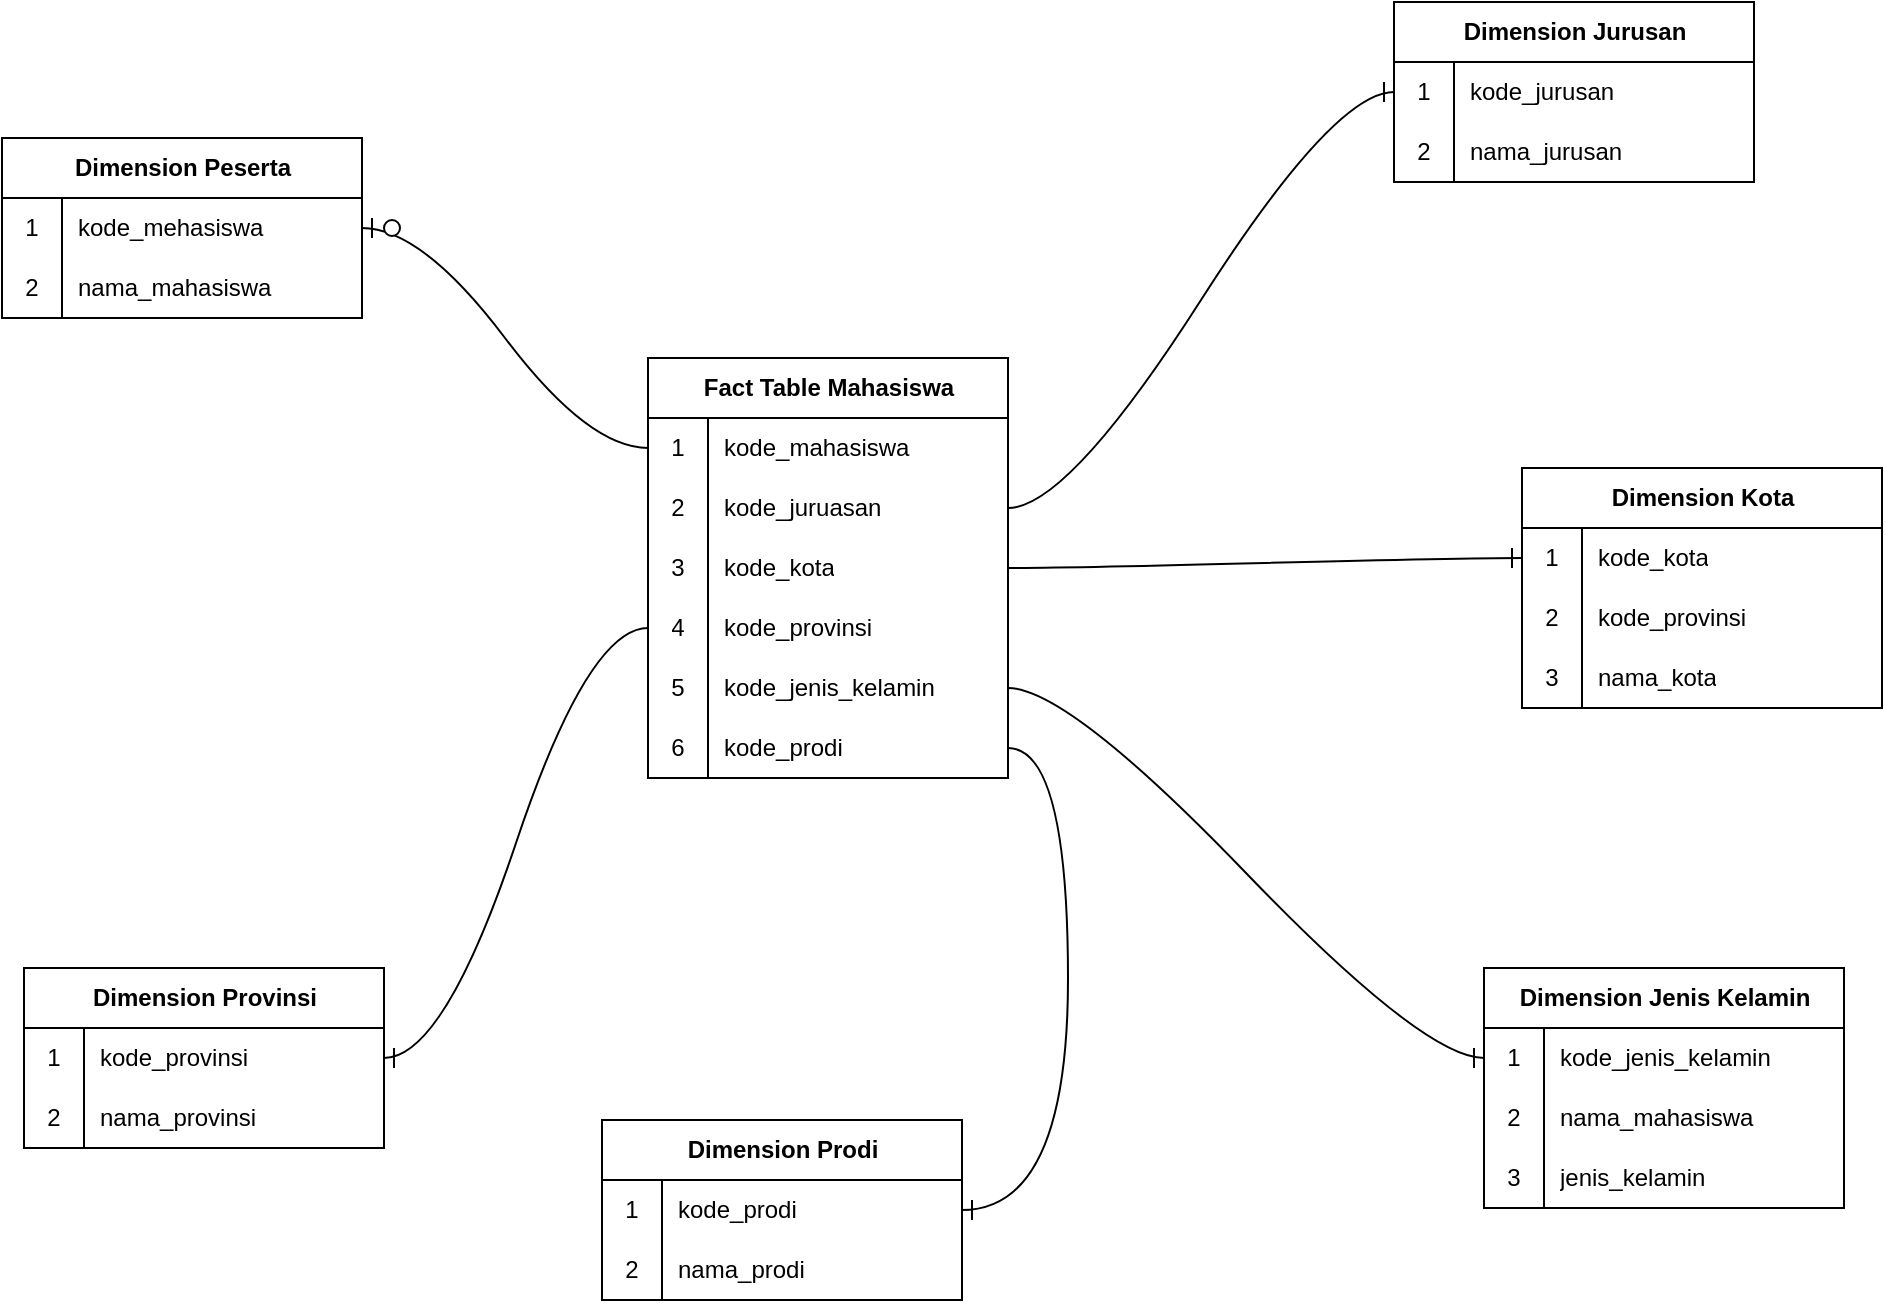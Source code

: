 <mxfile version="24.0.2" type="github">
  <diagram name="Halaman-1" id="vO9BqqNtQ4W0n74wTYUk">
    <mxGraphModel dx="1723" dy="1570" grid="0" gridSize="10" guides="1" tooltips="1" connect="1" arrows="1" fold="1" page="0" pageScale="1" pageWidth="827" pageHeight="1169" math="0" shadow="0">
      <root>
        <mxCell id="0" />
        <mxCell id="1" parent="0" />
        <mxCell id="QiOac8_A1I6r4TmhQLmo-1" value="Fact Table Mahasiswa" style="shape=table;startSize=30;container=1;collapsible=1;childLayout=tableLayout;fixedRows=1;rowLines=0;fontStyle=1;align=center;resizeLast=1;html=1;" vertex="1" parent="1">
          <mxGeometry x="52" y="-371" width="180" height="210" as="geometry" />
        </mxCell>
        <mxCell id="QiOac8_A1I6r4TmhQLmo-5" value="" style="shape=tableRow;horizontal=0;startSize=0;swimlaneHead=0;swimlaneBody=0;fillColor=none;collapsible=0;dropTarget=0;points=[[0,0.5],[1,0.5]];portConstraint=eastwest;top=0;left=0;right=0;bottom=0;" vertex="1" parent="QiOac8_A1I6r4TmhQLmo-1">
          <mxGeometry y="30" width="180" height="30" as="geometry" />
        </mxCell>
        <mxCell id="QiOac8_A1I6r4TmhQLmo-6" value="1" style="shape=partialRectangle;connectable=0;fillColor=none;top=0;left=0;bottom=0;right=0;editable=1;overflow=hidden;whiteSpace=wrap;html=1;" vertex="1" parent="QiOac8_A1I6r4TmhQLmo-5">
          <mxGeometry width="30" height="30" as="geometry">
            <mxRectangle width="30" height="30" as="alternateBounds" />
          </mxGeometry>
        </mxCell>
        <mxCell id="QiOac8_A1I6r4TmhQLmo-7" value="kode_mahasiswa" style="shape=partialRectangle;connectable=0;fillColor=none;top=0;left=0;bottom=0;right=0;align=left;spacingLeft=6;overflow=hidden;whiteSpace=wrap;html=1;" vertex="1" parent="QiOac8_A1I6r4TmhQLmo-5">
          <mxGeometry x="30" width="150" height="30" as="geometry">
            <mxRectangle width="150" height="30" as="alternateBounds" />
          </mxGeometry>
        </mxCell>
        <mxCell id="QiOac8_A1I6r4TmhQLmo-8" value="" style="shape=tableRow;horizontal=0;startSize=0;swimlaneHead=0;swimlaneBody=0;fillColor=none;collapsible=0;dropTarget=0;points=[[0,0.5],[1,0.5]];portConstraint=eastwest;top=0;left=0;right=0;bottom=0;" vertex="1" parent="QiOac8_A1I6r4TmhQLmo-1">
          <mxGeometry y="60" width="180" height="30" as="geometry" />
        </mxCell>
        <mxCell id="QiOac8_A1I6r4TmhQLmo-9" value="2" style="shape=partialRectangle;connectable=0;fillColor=none;top=0;left=0;bottom=0;right=0;editable=1;overflow=hidden;whiteSpace=wrap;html=1;" vertex="1" parent="QiOac8_A1I6r4TmhQLmo-8">
          <mxGeometry width="30" height="30" as="geometry">
            <mxRectangle width="30" height="30" as="alternateBounds" />
          </mxGeometry>
        </mxCell>
        <mxCell id="QiOac8_A1I6r4TmhQLmo-10" value="kode_juruasan" style="shape=partialRectangle;connectable=0;fillColor=none;top=0;left=0;bottom=0;right=0;align=left;spacingLeft=6;overflow=hidden;whiteSpace=wrap;html=1;" vertex="1" parent="QiOac8_A1I6r4TmhQLmo-8">
          <mxGeometry x="30" width="150" height="30" as="geometry">
            <mxRectangle width="150" height="30" as="alternateBounds" />
          </mxGeometry>
        </mxCell>
        <mxCell id="QiOac8_A1I6r4TmhQLmo-11" value="" style="shape=tableRow;horizontal=0;startSize=0;swimlaneHead=0;swimlaneBody=0;fillColor=none;collapsible=0;dropTarget=0;points=[[0,0.5],[1,0.5]];portConstraint=eastwest;top=0;left=0;right=0;bottom=0;" vertex="1" parent="QiOac8_A1I6r4TmhQLmo-1">
          <mxGeometry y="90" width="180" height="30" as="geometry" />
        </mxCell>
        <mxCell id="QiOac8_A1I6r4TmhQLmo-12" value="3" style="shape=partialRectangle;connectable=0;fillColor=none;top=0;left=0;bottom=0;right=0;editable=1;overflow=hidden;whiteSpace=wrap;html=1;" vertex="1" parent="QiOac8_A1I6r4TmhQLmo-11">
          <mxGeometry width="30" height="30" as="geometry">
            <mxRectangle width="30" height="30" as="alternateBounds" />
          </mxGeometry>
        </mxCell>
        <mxCell id="QiOac8_A1I6r4TmhQLmo-13" value="kode_kota" style="shape=partialRectangle;connectable=0;fillColor=none;top=0;left=0;bottom=0;right=0;align=left;spacingLeft=6;overflow=hidden;whiteSpace=wrap;html=1;" vertex="1" parent="QiOac8_A1I6r4TmhQLmo-11">
          <mxGeometry x="30" width="150" height="30" as="geometry">
            <mxRectangle width="150" height="30" as="alternateBounds" />
          </mxGeometry>
        </mxCell>
        <mxCell id="QiOac8_A1I6r4TmhQLmo-17" style="shape=tableRow;horizontal=0;startSize=0;swimlaneHead=0;swimlaneBody=0;fillColor=none;collapsible=0;dropTarget=0;points=[[0,0.5],[1,0.5]];portConstraint=eastwest;top=0;left=0;right=0;bottom=0;" vertex="1" parent="QiOac8_A1I6r4TmhQLmo-1">
          <mxGeometry y="120" width="180" height="30" as="geometry" />
        </mxCell>
        <mxCell id="QiOac8_A1I6r4TmhQLmo-18" value="4" style="shape=partialRectangle;connectable=0;fillColor=none;top=0;left=0;bottom=0;right=0;editable=1;overflow=hidden;whiteSpace=wrap;html=1;" vertex="1" parent="QiOac8_A1I6r4TmhQLmo-17">
          <mxGeometry width="30" height="30" as="geometry">
            <mxRectangle width="30" height="30" as="alternateBounds" />
          </mxGeometry>
        </mxCell>
        <mxCell id="QiOac8_A1I6r4TmhQLmo-19" value="kode_provinsi" style="shape=partialRectangle;connectable=0;fillColor=none;top=0;left=0;bottom=0;right=0;align=left;spacingLeft=6;overflow=hidden;whiteSpace=wrap;html=1;" vertex="1" parent="QiOac8_A1I6r4TmhQLmo-17">
          <mxGeometry x="30" width="150" height="30" as="geometry">
            <mxRectangle width="150" height="30" as="alternateBounds" />
          </mxGeometry>
        </mxCell>
        <mxCell id="QiOac8_A1I6r4TmhQLmo-23" style="shape=tableRow;horizontal=0;startSize=0;swimlaneHead=0;swimlaneBody=0;fillColor=none;collapsible=0;dropTarget=0;points=[[0,0.5],[1,0.5]];portConstraint=eastwest;top=0;left=0;right=0;bottom=0;" vertex="1" parent="QiOac8_A1I6r4TmhQLmo-1">
          <mxGeometry y="150" width="180" height="30" as="geometry" />
        </mxCell>
        <mxCell id="QiOac8_A1I6r4TmhQLmo-24" value="5" style="shape=partialRectangle;connectable=0;fillColor=none;top=0;left=0;bottom=0;right=0;editable=1;overflow=hidden;whiteSpace=wrap;html=1;" vertex="1" parent="QiOac8_A1I6r4TmhQLmo-23">
          <mxGeometry width="30" height="30" as="geometry">
            <mxRectangle width="30" height="30" as="alternateBounds" />
          </mxGeometry>
        </mxCell>
        <mxCell id="QiOac8_A1I6r4TmhQLmo-25" value="kode_jenis_kelamin" style="shape=partialRectangle;connectable=0;fillColor=none;top=0;left=0;bottom=0;right=0;align=left;spacingLeft=6;overflow=hidden;whiteSpace=wrap;html=1;" vertex="1" parent="QiOac8_A1I6r4TmhQLmo-23">
          <mxGeometry x="30" width="150" height="30" as="geometry">
            <mxRectangle width="150" height="30" as="alternateBounds" />
          </mxGeometry>
        </mxCell>
        <mxCell id="QiOac8_A1I6r4TmhQLmo-20" style="shape=tableRow;horizontal=0;startSize=0;swimlaneHead=0;swimlaneBody=0;fillColor=none;collapsible=0;dropTarget=0;points=[[0,0.5],[1,0.5]];portConstraint=eastwest;top=0;left=0;right=0;bottom=0;" vertex="1" parent="QiOac8_A1I6r4TmhQLmo-1">
          <mxGeometry y="180" width="180" height="30" as="geometry" />
        </mxCell>
        <mxCell id="QiOac8_A1I6r4TmhQLmo-21" value="6" style="shape=partialRectangle;connectable=0;fillColor=none;top=0;left=0;bottom=0;right=0;editable=1;overflow=hidden;whiteSpace=wrap;html=1;" vertex="1" parent="QiOac8_A1I6r4TmhQLmo-20">
          <mxGeometry width="30" height="30" as="geometry">
            <mxRectangle width="30" height="30" as="alternateBounds" />
          </mxGeometry>
        </mxCell>
        <mxCell id="QiOac8_A1I6r4TmhQLmo-22" value="kode_prodi" style="shape=partialRectangle;connectable=0;fillColor=none;top=0;left=0;bottom=0;right=0;align=left;spacingLeft=6;overflow=hidden;whiteSpace=wrap;html=1;" vertex="1" parent="QiOac8_A1I6r4TmhQLmo-20">
          <mxGeometry x="30" width="150" height="30" as="geometry">
            <mxRectangle width="150" height="30" as="alternateBounds" />
          </mxGeometry>
        </mxCell>
        <mxCell id="QiOac8_A1I6r4TmhQLmo-26" value="Dimension Peserta" style="shape=table;startSize=30;container=1;collapsible=1;childLayout=tableLayout;fixedRows=1;rowLines=0;fontStyle=1;align=center;resizeLast=1;html=1;" vertex="1" parent="1">
          <mxGeometry x="-271" y="-481" width="180" height="90" as="geometry" />
        </mxCell>
        <mxCell id="QiOac8_A1I6r4TmhQLmo-30" value="" style="shape=tableRow;horizontal=0;startSize=0;swimlaneHead=0;swimlaneBody=0;fillColor=none;collapsible=0;dropTarget=0;points=[[0,0.5],[1,0.5]];portConstraint=eastwest;top=0;left=0;right=0;bottom=0;" vertex="1" parent="QiOac8_A1I6r4TmhQLmo-26">
          <mxGeometry y="30" width="180" height="30" as="geometry" />
        </mxCell>
        <mxCell id="QiOac8_A1I6r4TmhQLmo-31" value="1" style="shape=partialRectangle;connectable=0;fillColor=none;top=0;left=0;bottom=0;right=0;editable=1;overflow=hidden;whiteSpace=wrap;html=1;" vertex="1" parent="QiOac8_A1I6r4TmhQLmo-30">
          <mxGeometry width="30" height="30" as="geometry">
            <mxRectangle width="30" height="30" as="alternateBounds" />
          </mxGeometry>
        </mxCell>
        <mxCell id="QiOac8_A1I6r4TmhQLmo-32" value="kode_mehasiswa" style="shape=partialRectangle;connectable=0;fillColor=none;top=0;left=0;bottom=0;right=0;align=left;spacingLeft=6;overflow=hidden;whiteSpace=wrap;html=1;" vertex="1" parent="QiOac8_A1I6r4TmhQLmo-30">
          <mxGeometry x="30" width="150" height="30" as="geometry">
            <mxRectangle width="150" height="30" as="alternateBounds" />
          </mxGeometry>
        </mxCell>
        <mxCell id="QiOac8_A1I6r4TmhQLmo-33" value="" style="shape=tableRow;horizontal=0;startSize=0;swimlaneHead=0;swimlaneBody=0;fillColor=none;collapsible=0;dropTarget=0;points=[[0,0.5],[1,0.5]];portConstraint=eastwest;top=0;left=0;right=0;bottom=0;" vertex="1" parent="QiOac8_A1I6r4TmhQLmo-26">
          <mxGeometry y="60" width="180" height="30" as="geometry" />
        </mxCell>
        <mxCell id="QiOac8_A1I6r4TmhQLmo-34" value="2" style="shape=partialRectangle;connectable=0;fillColor=none;top=0;left=0;bottom=0;right=0;editable=1;overflow=hidden;whiteSpace=wrap;html=1;" vertex="1" parent="QiOac8_A1I6r4TmhQLmo-33">
          <mxGeometry width="30" height="30" as="geometry">
            <mxRectangle width="30" height="30" as="alternateBounds" />
          </mxGeometry>
        </mxCell>
        <mxCell id="QiOac8_A1I6r4TmhQLmo-35" value="nama_mahasiswa" style="shape=partialRectangle;connectable=0;fillColor=none;top=0;left=0;bottom=0;right=0;align=left;spacingLeft=6;overflow=hidden;whiteSpace=wrap;html=1;" vertex="1" parent="QiOac8_A1I6r4TmhQLmo-33">
          <mxGeometry x="30" width="150" height="30" as="geometry">
            <mxRectangle width="150" height="30" as="alternateBounds" />
          </mxGeometry>
        </mxCell>
        <mxCell id="QiOac8_A1I6r4TmhQLmo-39" value="Dimension Jurusan" style="shape=table;startSize=30;container=1;collapsible=1;childLayout=tableLayout;fixedRows=1;rowLines=0;fontStyle=1;align=center;resizeLast=1;html=1;" vertex="1" parent="1">
          <mxGeometry x="425" y="-549" width="180" height="90" as="geometry" />
        </mxCell>
        <mxCell id="QiOac8_A1I6r4TmhQLmo-40" value="" style="shape=tableRow;horizontal=0;startSize=0;swimlaneHead=0;swimlaneBody=0;fillColor=none;collapsible=0;dropTarget=0;points=[[0,0.5],[1,0.5]];portConstraint=eastwest;top=0;left=0;right=0;bottom=0;" vertex="1" parent="QiOac8_A1I6r4TmhQLmo-39">
          <mxGeometry y="30" width="180" height="30" as="geometry" />
        </mxCell>
        <mxCell id="QiOac8_A1I6r4TmhQLmo-41" value="1" style="shape=partialRectangle;connectable=0;fillColor=none;top=0;left=0;bottom=0;right=0;editable=1;overflow=hidden;whiteSpace=wrap;html=1;" vertex="1" parent="QiOac8_A1I6r4TmhQLmo-40">
          <mxGeometry width="30" height="30" as="geometry">
            <mxRectangle width="30" height="30" as="alternateBounds" />
          </mxGeometry>
        </mxCell>
        <mxCell id="QiOac8_A1I6r4TmhQLmo-42" value="kode_jurusan" style="shape=partialRectangle;connectable=0;fillColor=none;top=0;left=0;bottom=0;right=0;align=left;spacingLeft=6;overflow=hidden;whiteSpace=wrap;html=1;" vertex="1" parent="QiOac8_A1I6r4TmhQLmo-40">
          <mxGeometry x="30" width="150" height="30" as="geometry">
            <mxRectangle width="150" height="30" as="alternateBounds" />
          </mxGeometry>
        </mxCell>
        <mxCell id="QiOac8_A1I6r4TmhQLmo-43" value="" style="shape=tableRow;horizontal=0;startSize=0;swimlaneHead=0;swimlaneBody=0;fillColor=none;collapsible=0;dropTarget=0;points=[[0,0.5],[1,0.5]];portConstraint=eastwest;top=0;left=0;right=0;bottom=0;" vertex="1" parent="QiOac8_A1I6r4TmhQLmo-39">
          <mxGeometry y="60" width="180" height="30" as="geometry" />
        </mxCell>
        <mxCell id="QiOac8_A1I6r4TmhQLmo-44" value="2" style="shape=partialRectangle;connectable=0;fillColor=none;top=0;left=0;bottom=0;right=0;editable=1;overflow=hidden;whiteSpace=wrap;html=1;" vertex="1" parent="QiOac8_A1I6r4TmhQLmo-43">
          <mxGeometry width="30" height="30" as="geometry">
            <mxRectangle width="30" height="30" as="alternateBounds" />
          </mxGeometry>
        </mxCell>
        <mxCell id="QiOac8_A1I6r4TmhQLmo-45" value="nama_jurusan" style="shape=partialRectangle;connectable=0;fillColor=none;top=0;left=0;bottom=0;right=0;align=left;spacingLeft=6;overflow=hidden;whiteSpace=wrap;html=1;" vertex="1" parent="QiOac8_A1I6r4TmhQLmo-43">
          <mxGeometry x="30" width="150" height="30" as="geometry">
            <mxRectangle width="150" height="30" as="alternateBounds" />
          </mxGeometry>
        </mxCell>
        <mxCell id="QiOac8_A1I6r4TmhQLmo-46" value="Dimension Kota" style="shape=table;startSize=30;container=1;collapsible=1;childLayout=tableLayout;fixedRows=1;rowLines=0;fontStyle=1;align=center;resizeLast=1;html=1;" vertex="1" parent="1">
          <mxGeometry x="489" y="-316" width="180" height="120" as="geometry" />
        </mxCell>
        <mxCell id="QiOac8_A1I6r4TmhQLmo-47" value="" style="shape=tableRow;horizontal=0;startSize=0;swimlaneHead=0;swimlaneBody=0;fillColor=none;collapsible=0;dropTarget=0;points=[[0,0.5],[1,0.5]];portConstraint=eastwest;top=0;left=0;right=0;bottom=0;" vertex="1" parent="QiOac8_A1I6r4TmhQLmo-46">
          <mxGeometry y="30" width="180" height="30" as="geometry" />
        </mxCell>
        <mxCell id="QiOac8_A1I6r4TmhQLmo-48" value="1" style="shape=partialRectangle;connectable=0;fillColor=none;top=0;left=0;bottom=0;right=0;editable=1;overflow=hidden;whiteSpace=wrap;html=1;" vertex="1" parent="QiOac8_A1I6r4TmhQLmo-47">
          <mxGeometry width="30" height="30" as="geometry">
            <mxRectangle width="30" height="30" as="alternateBounds" />
          </mxGeometry>
        </mxCell>
        <mxCell id="QiOac8_A1I6r4TmhQLmo-49" value="kode_kota" style="shape=partialRectangle;connectable=0;fillColor=none;top=0;left=0;bottom=0;right=0;align=left;spacingLeft=6;overflow=hidden;whiteSpace=wrap;html=1;" vertex="1" parent="QiOac8_A1I6r4TmhQLmo-47">
          <mxGeometry x="30" width="150" height="30" as="geometry">
            <mxRectangle width="150" height="30" as="alternateBounds" />
          </mxGeometry>
        </mxCell>
        <mxCell id="QiOac8_A1I6r4TmhQLmo-50" value="" style="shape=tableRow;horizontal=0;startSize=0;swimlaneHead=0;swimlaneBody=0;fillColor=none;collapsible=0;dropTarget=0;points=[[0,0.5],[1,0.5]];portConstraint=eastwest;top=0;left=0;right=0;bottom=0;" vertex="1" parent="QiOac8_A1I6r4TmhQLmo-46">
          <mxGeometry y="60" width="180" height="30" as="geometry" />
        </mxCell>
        <mxCell id="QiOac8_A1I6r4TmhQLmo-51" value="2" style="shape=partialRectangle;connectable=0;fillColor=none;top=0;left=0;bottom=0;right=0;editable=1;overflow=hidden;whiteSpace=wrap;html=1;" vertex="1" parent="QiOac8_A1I6r4TmhQLmo-50">
          <mxGeometry width="30" height="30" as="geometry">
            <mxRectangle width="30" height="30" as="alternateBounds" />
          </mxGeometry>
        </mxCell>
        <mxCell id="QiOac8_A1I6r4TmhQLmo-52" value="kode_provinsi" style="shape=partialRectangle;connectable=0;fillColor=none;top=0;left=0;bottom=0;right=0;align=left;spacingLeft=6;overflow=hidden;whiteSpace=wrap;html=1;" vertex="1" parent="QiOac8_A1I6r4TmhQLmo-50">
          <mxGeometry x="30" width="150" height="30" as="geometry">
            <mxRectangle width="150" height="30" as="alternateBounds" />
          </mxGeometry>
        </mxCell>
        <mxCell id="QiOac8_A1I6r4TmhQLmo-53" style="shape=tableRow;horizontal=0;startSize=0;swimlaneHead=0;swimlaneBody=0;fillColor=none;collapsible=0;dropTarget=0;points=[[0,0.5],[1,0.5]];portConstraint=eastwest;top=0;left=0;right=0;bottom=0;" vertex="1" parent="QiOac8_A1I6r4TmhQLmo-46">
          <mxGeometry y="90" width="180" height="30" as="geometry" />
        </mxCell>
        <mxCell id="QiOac8_A1I6r4TmhQLmo-54" value="3" style="shape=partialRectangle;connectable=0;fillColor=none;top=0;left=0;bottom=0;right=0;editable=1;overflow=hidden;whiteSpace=wrap;html=1;" vertex="1" parent="QiOac8_A1I6r4TmhQLmo-53">
          <mxGeometry width="30" height="30" as="geometry">
            <mxRectangle width="30" height="30" as="alternateBounds" />
          </mxGeometry>
        </mxCell>
        <mxCell id="QiOac8_A1I6r4TmhQLmo-55" value="nama_kota" style="shape=partialRectangle;connectable=0;fillColor=none;top=0;left=0;bottom=0;right=0;align=left;spacingLeft=6;overflow=hidden;whiteSpace=wrap;html=1;" vertex="1" parent="QiOac8_A1I6r4TmhQLmo-53">
          <mxGeometry x="30" width="150" height="30" as="geometry">
            <mxRectangle width="150" height="30" as="alternateBounds" />
          </mxGeometry>
        </mxCell>
        <mxCell id="QiOac8_A1I6r4TmhQLmo-56" value="Dimension Provinsi" style="shape=table;startSize=30;container=1;collapsible=1;childLayout=tableLayout;fixedRows=1;rowLines=0;fontStyle=1;align=center;resizeLast=1;html=1;" vertex="1" parent="1">
          <mxGeometry x="-260" y="-66" width="180" height="90" as="geometry" />
        </mxCell>
        <mxCell id="QiOac8_A1I6r4TmhQLmo-57" value="" style="shape=tableRow;horizontal=0;startSize=0;swimlaneHead=0;swimlaneBody=0;fillColor=none;collapsible=0;dropTarget=0;points=[[0,0.5],[1,0.5]];portConstraint=eastwest;top=0;left=0;right=0;bottom=0;" vertex="1" parent="QiOac8_A1I6r4TmhQLmo-56">
          <mxGeometry y="30" width="180" height="30" as="geometry" />
        </mxCell>
        <mxCell id="QiOac8_A1I6r4TmhQLmo-58" value="1" style="shape=partialRectangle;connectable=0;fillColor=none;top=0;left=0;bottom=0;right=0;editable=1;overflow=hidden;whiteSpace=wrap;html=1;" vertex="1" parent="QiOac8_A1I6r4TmhQLmo-57">
          <mxGeometry width="30" height="30" as="geometry">
            <mxRectangle width="30" height="30" as="alternateBounds" />
          </mxGeometry>
        </mxCell>
        <mxCell id="QiOac8_A1I6r4TmhQLmo-59" value="kode_provinsi" style="shape=partialRectangle;connectable=0;fillColor=none;top=0;left=0;bottom=0;right=0;align=left;spacingLeft=6;overflow=hidden;whiteSpace=wrap;html=1;" vertex="1" parent="QiOac8_A1I6r4TmhQLmo-57">
          <mxGeometry x="30" width="150" height="30" as="geometry">
            <mxRectangle width="150" height="30" as="alternateBounds" />
          </mxGeometry>
        </mxCell>
        <mxCell id="QiOac8_A1I6r4TmhQLmo-60" value="" style="shape=tableRow;horizontal=0;startSize=0;swimlaneHead=0;swimlaneBody=0;fillColor=none;collapsible=0;dropTarget=0;points=[[0,0.5],[1,0.5]];portConstraint=eastwest;top=0;left=0;right=0;bottom=0;" vertex="1" parent="QiOac8_A1I6r4TmhQLmo-56">
          <mxGeometry y="60" width="180" height="30" as="geometry" />
        </mxCell>
        <mxCell id="QiOac8_A1I6r4TmhQLmo-61" value="2" style="shape=partialRectangle;connectable=0;fillColor=none;top=0;left=0;bottom=0;right=0;editable=1;overflow=hidden;whiteSpace=wrap;html=1;" vertex="1" parent="QiOac8_A1I6r4TmhQLmo-60">
          <mxGeometry width="30" height="30" as="geometry">
            <mxRectangle width="30" height="30" as="alternateBounds" />
          </mxGeometry>
        </mxCell>
        <mxCell id="QiOac8_A1I6r4TmhQLmo-62" value="nama_provinsi" style="shape=partialRectangle;connectable=0;fillColor=none;top=0;left=0;bottom=0;right=0;align=left;spacingLeft=6;overflow=hidden;whiteSpace=wrap;html=1;" vertex="1" parent="QiOac8_A1I6r4TmhQLmo-60">
          <mxGeometry x="30" width="150" height="30" as="geometry">
            <mxRectangle width="150" height="30" as="alternateBounds" />
          </mxGeometry>
        </mxCell>
        <mxCell id="QiOac8_A1I6r4TmhQLmo-63" value="Dimension Jenis Kelamin" style="shape=table;startSize=30;container=1;collapsible=1;childLayout=tableLayout;fixedRows=1;rowLines=0;fontStyle=1;align=center;resizeLast=1;html=1;" vertex="1" parent="1">
          <mxGeometry x="470" y="-66" width="180" height="120" as="geometry" />
        </mxCell>
        <mxCell id="QiOac8_A1I6r4TmhQLmo-64" value="" style="shape=tableRow;horizontal=0;startSize=0;swimlaneHead=0;swimlaneBody=0;fillColor=none;collapsible=0;dropTarget=0;points=[[0,0.5],[1,0.5]];portConstraint=eastwest;top=0;left=0;right=0;bottom=0;" vertex="1" parent="QiOac8_A1I6r4TmhQLmo-63">
          <mxGeometry y="30" width="180" height="30" as="geometry" />
        </mxCell>
        <mxCell id="QiOac8_A1I6r4TmhQLmo-65" value="1" style="shape=partialRectangle;connectable=0;fillColor=none;top=0;left=0;bottom=0;right=0;editable=1;overflow=hidden;whiteSpace=wrap;html=1;" vertex="1" parent="QiOac8_A1I6r4TmhQLmo-64">
          <mxGeometry width="30" height="30" as="geometry">
            <mxRectangle width="30" height="30" as="alternateBounds" />
          </mxGeometry>
        </mxCell>
        <mxCell id="QiOac8_A1I6r4TmhQLmo-66" value="kode_jenis_kelamin" style="shape=partialRectangle;connectable=0;fillColor=none;top=0;left=0;bottom=0;right=0;align=left;spacingLeft=6;overflow=hidden;whiteSpace=wrap;html=1;" vertex="1" parent="QiOac8_A1I6r4TmhQLmo-64">
          <mxGeometry x="30" width="150" height="30" as="geometry">
            <mxRectangle width="150" height="30" as="alternateBounds" />
          </mxGeometry>
        </mxCell>
        <mxCell id="QiOac8_A1I6r4TmhQLmo-67" value="" style="shape=tableRow;horizontal=0;startSize=0;swimlaneHead=0;swimlaneBody=0;fillColor=none;collapsible=0;dropTarget=0;points=[[0,0.5],[1,0.5]];portConstraint=eastwest;top=0;left=0;right=0;bottom=0;" vertex="1" parent="QiOac8_A1I6r4TmhQLmo-63">
          <mxGeometry y="60" width="180" height="30" as="geometry" />
        </mxCell>
        <mxCell id="QiOac8_A1I6r4TmhQLmo-68" value="2" style="shape=partialRectangle;connectable=0;fillColor=none;top=0;left=0;bottom=0;right=0;editable=1;overflow=hidden;whiteSpace=wrap;html=1;" vertex="1" parent="QiOac8_A1I6r4TmhQLmo-67">
          <mxGeometry width="30" height="30" as="geometry">
            <mxRectangle width="30" height="30" as="alternateBounds" />
          </mxGeometry>
        </mxCell>
        <mxCell id="QiOac8_A1I6r4TmhQLmo-69" value="nama_mahasiswa" style="shape=partialRectangle;connectable=0;fillColor=none;top=0;left=0;bottom=0;right=0;align=left;spacingLeft=6;overflow=hidden;whiteSpace=wrap;html=1;" vertex="1" parent="QiOac8_A1I6r4TmhQLmo-67">
          <mxGeometry x="30" width="150" height="30" as="geometry">
            <mxRectangle width="150" height="30" as="alternateBounds" />
          </mxGeometry>
        </mxCell>
        <mxCell id="QiOac8_A1I6r4TmhQLmo-70" style="shape=tableRow;horizontal=0;startSize=0;swimlaneHead=0;swimlaneBody=0;fillColor=none;collapsible=0;dropTarget=0;points=[[0,0.5],[1,0.5]];portConstraint=eastwest;top=0;left=0;right=0;bottom=0;" vertex="1" parent="QiOac8_A1I6r4TmhQLmo-63">
          <mxGeometry y="90" width="180" height="30" as="geometry" />
        </mxCell>
        <mxCell id="QiOac8_A1I6r4TmhQLmo-71" value="3" style="shape=partialRectangle;connectable=0;fillColor=none;top=0;left=0;bottom=0;right=0;editable=1;overflow=hidden;whiteSpace=wrap;html=1;" vertex="1" parent="QiOac8_A1I6r4TmhQLmo-70">
          <mxGeometry width="30" height="30" as="geometry">
            <mxRectangle width="30" height="30" as="alternateBounds" />
          </mxGeometry>
        </mxCell>
        <mxCell id="QiOac8_A1I6r4TmhQLmo-72" value="jenis_kelamin" style="shape=partialRectangle;connectable=0;fillColor=none;top=0;left=0;bottom=0;right=0;align=left;spacingLeft=6;overflow=hidden;whiteSpace=wrap;html=1;" vertex="1" parent="QiOac8_A1I6r4TmhQLmo-70">
          <mxGeometry x="30" width="150" height="30" as="geometry">
            <mxRectangle width="150" height="30" as="alternateBounds" />
          </mxGeometry>
        </mxCell>
        <mxCell id="QiOac8_A1I6r4TmhQLmo-73" value="Dimension Prodi" style="shape=table;startSize=30;container=1;collapsible=1;childLayout=tableLayout;fixedRows=1;rowLines=0;fontStyle=1;align=center;resizeLast=1;html=1;" vertex="1" parent="1">
          <mxGeometry x="29" y="10" width="180" height="90" as="geometry" />
        </mxCell>
        <mxCell id="QiOac8_A1I6r4TmhQLmo-74" value="" style="shape=tableRow;horizontal=0;startSize=0;swimlaneHead=0;swimlaneBody=0;fillColor=none;collapsible=0;dropTarget=0;points=[[0,0.5],[1,0.5]];portConstraint=eastwest;top=0;left=0;right=0;bottom=0;" vertex="1" parent="QiOac8_A1I6r4TmhQLmo-73">
          <mxGeometry y="30" width="180" height="30" as="geometry" />
        </mxCell>
        <mxCell id="QiOac8_A1I6r4TmhQLmo-75" value="1" style="shape=partialRectangle;connectable=0;fillColor=none;top=0;left=0;bottom=0;right=0;editable=1;overflow=hidden;whiteSpace=wrap;html=1;" vertex="1" parent="QiOac8_A1I6r4TmhQLmo-74">
          <mxGeometry width="30" height="30" as="geometry">
            <mxRectangle width="30" height="30" as="alternateBounds" />
          </mxGeometry>
        </mxCell>
        <mxCell id="QiOac8_A1I6r4TmhQLmo-76" value="kode_prodi" style="shape=partialRectangle;connectable=0;fillColor=none;top=0;left=0;bottom=0;right=0;align=left;spacingLeft=6;overflow=hidden;whiteSpace=wrap;html=1;" vertex="1" parent="QiOac8_A1I6r4TmhQLmo-74">
          <mxGeometry x="30" width="150" height="30" as="geometry">
            <mxRectangle width="150" height="30" as="alternateBounds" />
          </mxGeometry>
        </mxCell>
        <mxCell id="QiOac8_A1I6r4TmhQLmo-77" value="" style="shape=tableRow;horizontal=0;startSize=0;swimlaneHead=0;swimlaneBody=0;fillColor=none;collapsible=0;dropTarget=0;points=[[0,0.5],[1,0.5]];portConstraint=eastwest;top=0;left=0;right=0;bottom=0;" vertex="1" parent="QiOac8_A1I6r4TmhQLmo-73">
          <mxGeometry y="60" width="180" height="30" as="geometry" />
        </mxCell>
        <mxCell id="QiOac8_A1I6r4TmhQLmo-78" value="2" style="shape=partialRectangle;connectable=0;fillColor=none;top=0;left=0;bottom=0;right=0;editable=1;overflow=hidden;whiteSpace=wrap;html=1;" vertex="1" parent="QiOac8_A1I6r4TmhQLmo-77">
          <mxGeometry width="30" height="30" as="geometry">
            <mxRectangle width="30" height="30" as="alternateBounds" />
          </mxGeometry>
        </mxCell>
        <mxCell id="QiOac8_A1I6r4TmhQLmo-79" value="nama_prodi" style="shape=partialRectangle;connectable=0;fillColor=none;top=0;left=0;bottom=0;right=0;align=left;spacingLeft=6;overflow=hidden;whiteSpace=wrap;html=1;" vertex="1" parent="QiOac8_A1I6r4TmhQLmo-77">
          <mxGeometry x="30" width="150" height="30" as="geometry">
            <mxRectangle width="150" height="30" as="alternateBounds" />
          </mxGeometry>
        </mxCell>
        <mxCell id="QiOac8_A1I6r4TmhQLmo-80" value="" style="edgeStyle=entityRelationEdgeStyle;fontSize=12;html=1;endArrow=ERzeroToOne;endFill=1;rounded=0;startSize=8;endSize=8;curved=1;" edge="1" parent="1" source="QiOac8_A1I6r4TmhQLmo-5" target="QiOac8_A1I6r4TmhQLmo-30">
          <mxGeometry width="100" height="100" relative="1" as="geometry">
            <mxPoint x="-45" y="-81" as="sourcePoint" />
            <mxPoint x="174" y="-152" as="targetPoint" />
          </mxGeometry>
        </mxCell>
        <mxCell id="QiOac8_A1I6r4TmhQLmo-83" value="" style="edgeStyle=entityRelationEdgeStyle;fontSize=12;html=1;endArrow=ERone;endFill=1;rounded=0;startSize=8;endSize=8;curved=1;" edge="1" parent="1" source="QiOac8_A1I6r4TmhQLmo-8" target="QiOac8_A1I6r4TmhQLmo-40">
          <mxGeometry width="100" height="100" relative="1" as="geometry">
            <mxPoint x="278" y="-110" as="sourcePoint" />
            <mxPoint x="378" y="-210" as="targetPoint" />
          </mxGeometry>
        </mxCell>
        <mxCell id="QiOac8_A1I6r4TmhQLmo-84" value="" style="edgeStyle=entityRelationEdgeStyle;fontSize=12;html=1;endArrow=ERone;endFill=1;rounded=0;startSize=8;endSize=8;curved=1;" edge="1" parent="1" source="QiOac8_A1I6r4TmhQLmo-11" target="QiOac8_A1I6r4TmhQLmo-47">
          <mxGeometry width="100" height="100" relative="1" as="geometry">
            <mxPoint x="317" y="-107" as="sourcePoint" />
            <mxPoint x="417" y="-207" as="targetPoint" />
            <Array as="points">
              <mxPoint x="393" y="-113" />
            </Array>
          </mxGeometry>
        </mxCell>
        <mxCell id="QiOac8_A1I6r4TmhQLmo-85" value="" style="edgeStyle=entityRelationEdgeStyle;fontSize=12;html=1;endArrow=ERone;endFill=1;rounded=0;startSize=8;endSize=8;curved=1;" edge="1" parent="1" source="QiOac8_A1I6r4TmhQLmo-17" target="QiOac8_A1I6r4TmhQLmo-57">
          <mxGeometry width="100" height="100" relative="1" as="geometry">
            <mxPoint x="317" y="-107" as="sourcePoint" />
            <mxPoint x="417" y="-207" as="targetPoint" />
            <Array as="points">
              <mxPoint x="275" y="-135" />
            </Array>
          </mxGeometry>
        </mxCell>
        <mxCell id="QiOac8_A1I6r4TmhQLmo-86" value="" style="edgeStyle=entityRelationEdgeStyle;fontSize=12;html=1;endArrow=ERone;endFill=1;rounded=0;startSize=8;endSize=8;curved=1;" edge="1" parent="1" source="QiOac8_A1I6r4TmhQLmo-20" target="QiOac8_A1I6r4TmhQLmo-74">
          <mxGeometry width="100" height="100" relative="1" as="geometry">
            <mxPoint x="317" y="-107" as="sourcePoint" />
            <mxPoint x="417" y="-207" as="targetPoint" />
            <Array as="points">
              <mxPoint x="150" y="-129" />
            </Array>
          </mxGeometry>
        </mxCell>
        <mxCell id="QiOac8_A1I6r4TmhQLmo-87" value="" style="edgeStyle=entityRelationEdgeStyle;fontSize=12;html=1;endArrow=ERone;endFill=1;rounded=0;startSize=8;endSize=8;curved=1;" edge="1" parent="1" source="QiOac8_A1I6r4TmhQLmo-23" target="QiOac8_A1I6r4TmhQLmo-64">
          <mxGeometry width="100" height="100" relative="1" as="geometry">
            <mxPoint x="317" y="-107" as="sourcePoint" />
            <mxPoint x="417" y="-207" as="targetPoint" />
          </mxGeometry>
        </mxCell>
      </root>
    </mxGraphModel>
  </diagram>
</mxfile>
